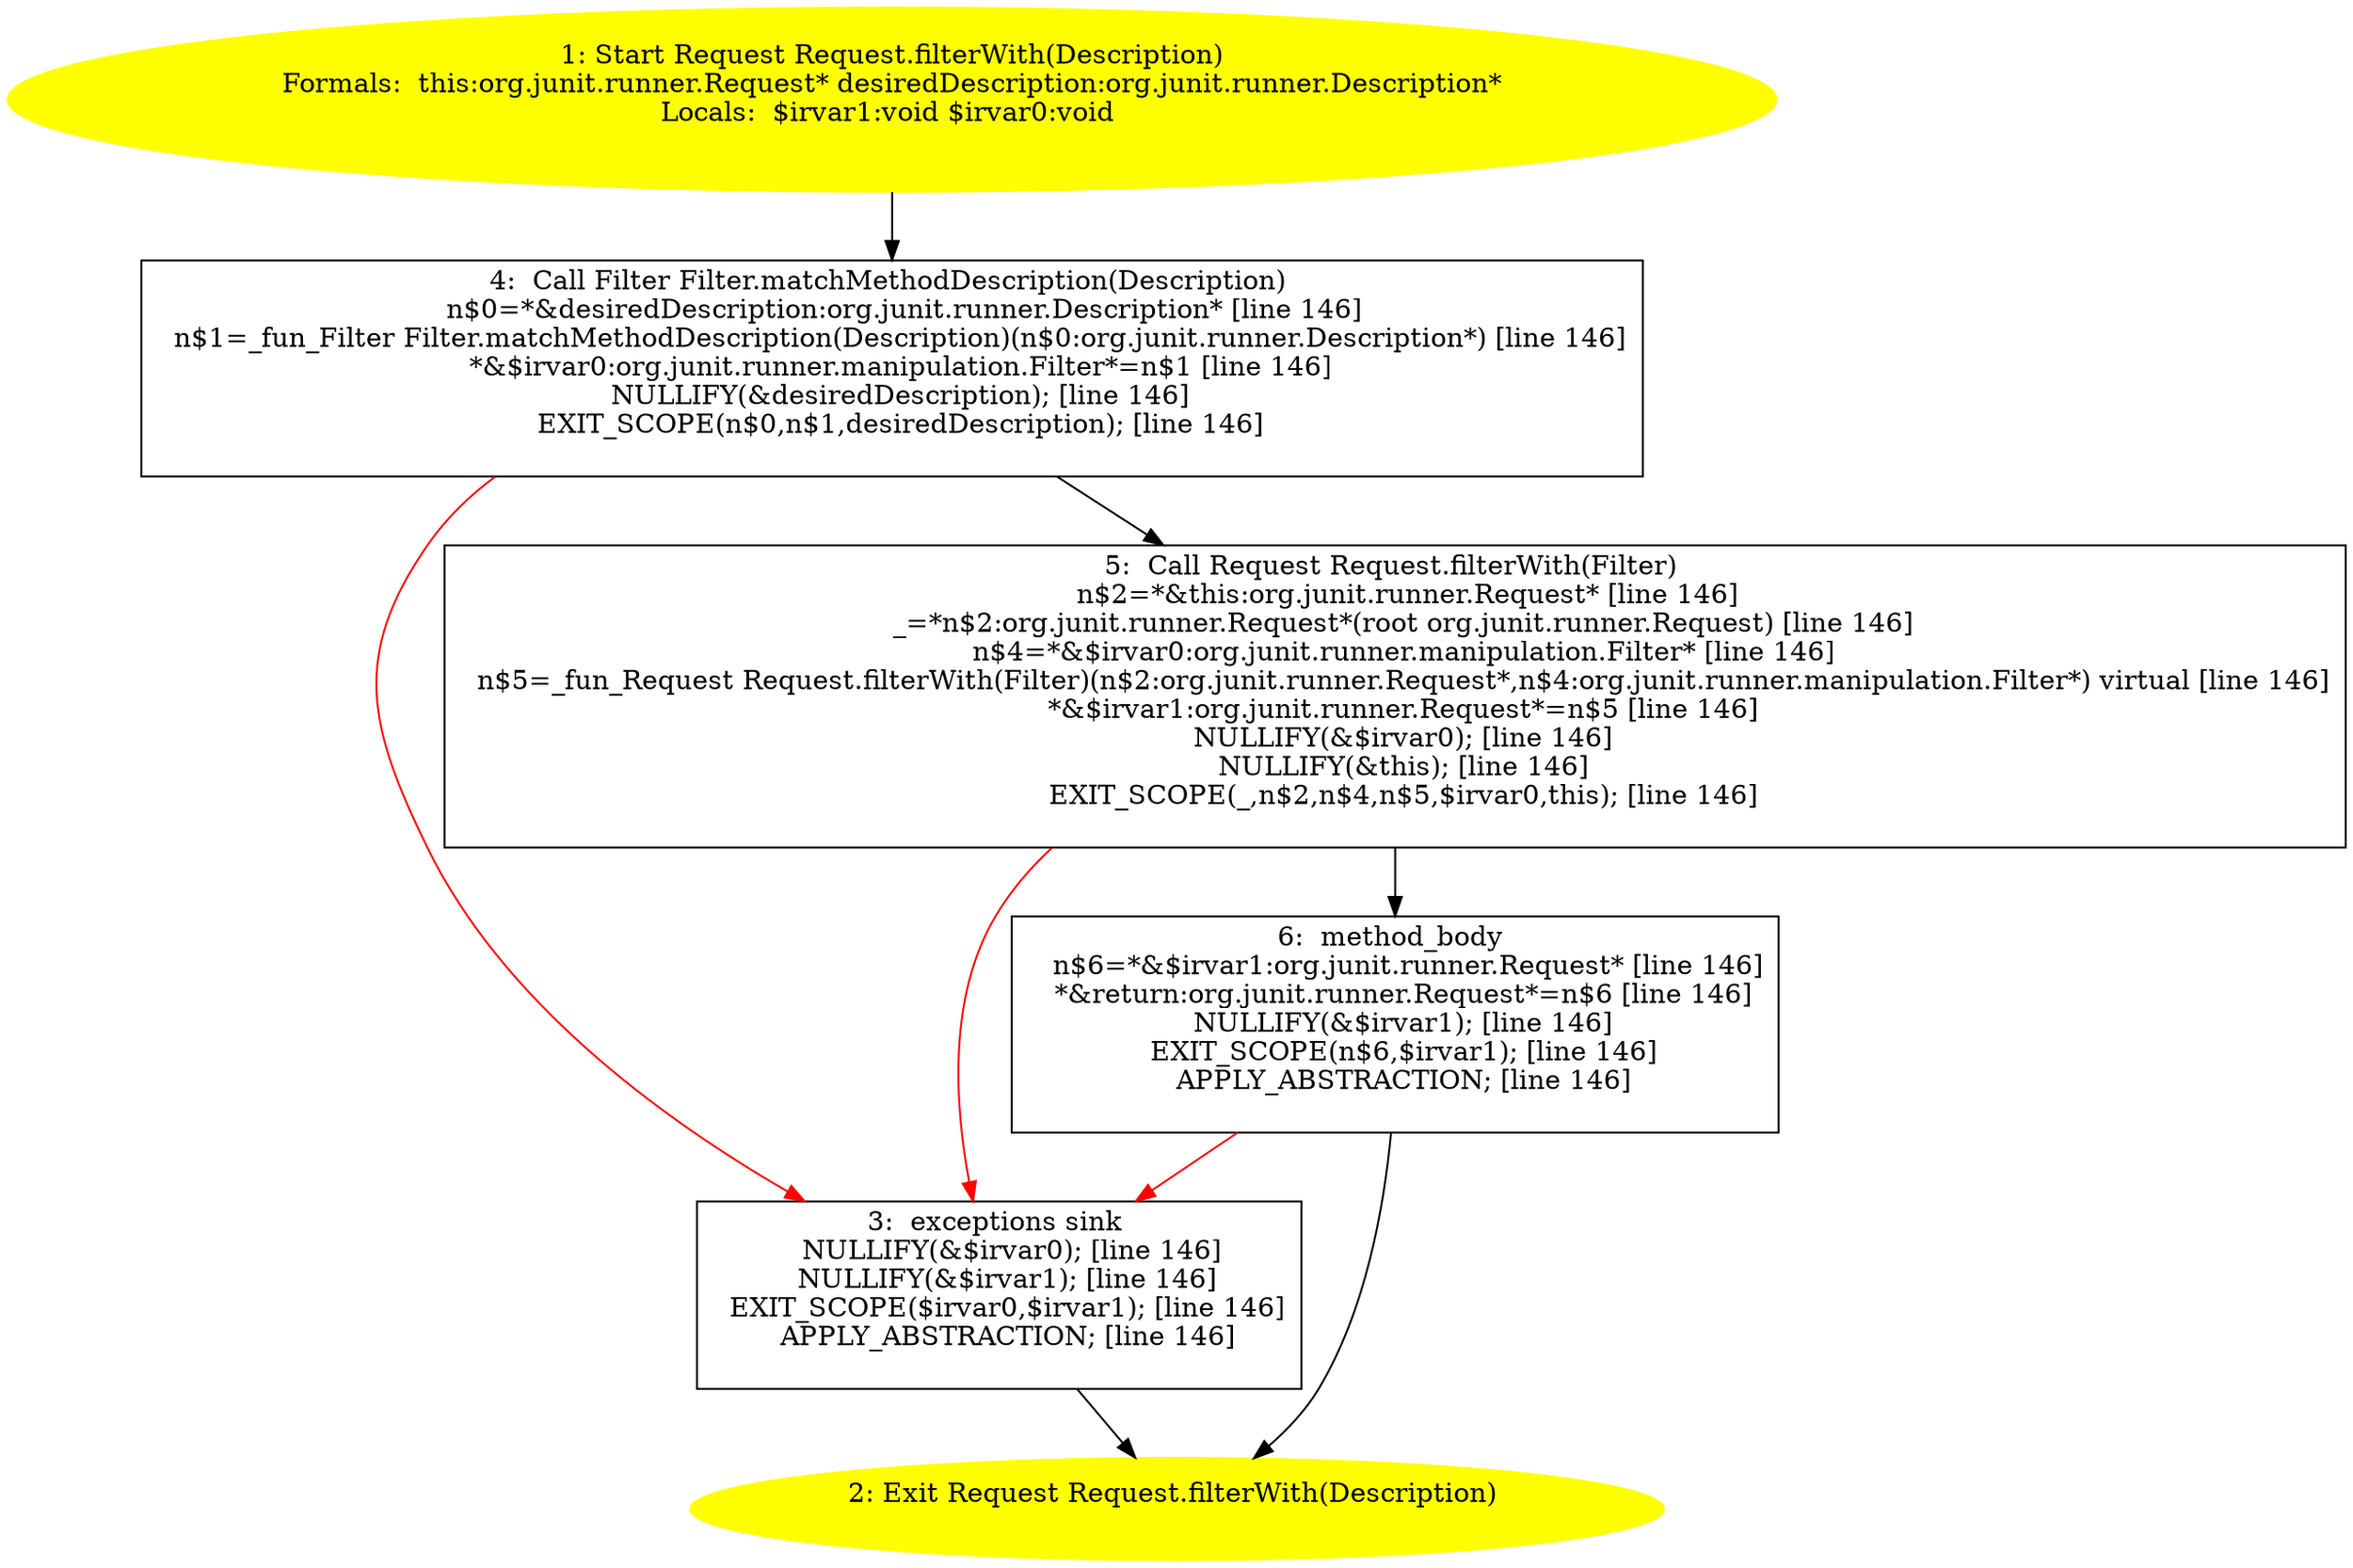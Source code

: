 /* @generated */
digraph cfg {
"org.junit.runner.Request.filterWith(org.junit.runner.Description):org.junit.runner.Request.01eaa740d2020990023ff98232a37ca3_1" [label="1: Start Request Request.filterWith(Description)\nFormals:  this:org.junit.runner.Request* desiredDescription:org.junit.runner.Description*\nLocals:  $irvar1:void $irvar0:void \n  " color=yellow style=filled]
	

	 "org.junit.runner.Request.filterWith(org.junit.runner.Description):org.junit.runner.Request.01eaa740d2020990023ff98232a37ca3_1" -> "org.junit.runner.Request.filterWith(org.junit.runner.Description):org.junit.runner.Request.01eaa740d2020990023ff98232a37ca3_4" ;
"org.junit.runner.Request.filterWith(org.junit.runner.Description):org.junit.runner.Request.01eaa740d2020990023ff98232a37ca3_2" [label="2: Exit Request Request.filterWith(Description) \n  " color=yellow style=filled]
	

"org.junit.runner.Request.filterWith(org.junit.runner.Description):org.junit.runner.Request.01eaa740d2020990023ff98232a37ca3_3" [label="3:  exceptions sink \n   NULLIFY(&$irvar0); [line 146]\n  NULLIFY(&$irvar1); [line 146]\n  EXIT_SCOPE($irvar0,$irvar1); [line 146]\n  APPLY_ABSTRACTION; [line 146]\n " shape="box"]
	

	 "org.junit.runner.Request.filterWith(org.junit.runner.Description):org.junit.runner.Request.01eaa740d2020990023ff98232a37ca3_3" -> "org.junit.runner.Request.filterWith(org.junit.runner.Description):org.junit.runner.Request.01eaa740d2020990023ff98232a37ca3_2" ;
"org.junit.runner.Request.filterWith(org.junit.runner.Description):org.junit.runner.Request.01eaa740d2020990023ff98232a37ca3_4" [label="4:  Call Filter Filter.matchMethodDescription(Description) \n   n$0=*&desiredDescription:org.junit.runner.Description* [line 146]\n  n$1=_fun_Filter Filter.matchMethodDescription(Description)(n$0:org.junit.runner.Description*) [line 146]\n  *&$irvar0:org.junit.runner.manipulation.Filter*=n$1 [line 146]\n  NULLIFY(&desiredDescription); [line 146]\n  EXIT_SCOPE(n$0,n$1,desiredDescription); [line 146]\n " shape="box"]
	

	 "org.junit.runner.Request.filterWith(org.junit.runner.Description):org.junit.runner.Request.01eaa740d2020990023ff98232a37ca3_4" -> "org.junit.runner.Request.filterWith(org.junit.runner.Description):org.junit.runner.Request.01eaa740d2020990023ff98232a37ca3_5" ;
	 "org.junit.runner.Request.filterWith(org.junit.runner.Description):org.junit.runner.Request.01eaa740d2020990023ff98232a37ca3_4" -> "org.junit.runner.Request.filterWith(org.junit.runner.Description):org.junit.runner.Request.01eaa740d2020990023ff98232a37ca3_3" [color="red" ];
"org.junit.runner.Request.filterWith(org.junit.runner.Description):org.junit.runner.Request.01eaa740d2020990023ff98232a37ca3_5" [label="5:  Call Request Request.filterWith(Filter) \n   n$2=*&this:org.junit.runner.Request* [line 146]\n  _=*n$2:org.junit.runner.Request*(root org.junit.runner.Request) [line 146]\n  n$4=*&$irvar0:org.junit.runner.manipulation.Filter* [line 146]\n  n$5=_fun_Request Request.filterWith(Filter)(n$2:org.junit.runner.Request*,n$4:org.junit.runner.manipulation.Filter*) virtual [line 146]\n  *&$irvar1:org.junit.runner.Request*=n$5 [line 146]\n  NULLIFY(&$irvar0); [line 146]\n  NULLIFY(&this); [line 146]\n  EXIT_SCOPE(_,n$2,n$4,n$5,$irvar0,this); [line 146]\n " shape="box"]
	

	 "org.junit.runner.Request.filterWith(org.junit.runner.Description):org.junit.runner.Request.01eaa740d2020990023ff98232a37ca3_5" -> "org.junit.runner.Request.filterWith(org.junit.runner.Description):org.junit.runner.Request.01eaa740d2020990023ff98232a37ca3_6" ;
	 "org.junit.runner.Request.filterWith(org.junit.runner.Description):org.junit.runner.Request.01eaa740d2020990023ff98232a37ca3_5" -> "org.junit.runner.Request.filterWith(org.junit.runner.Description):org.junit.runner.Request.01eaa740d2020990023ff98232a37ca3_3" [color="red" ];
"org.junit.runner.Request.filterWith(org.junit.runner.Description):org.junit.runner.Request.01eaa740d2020990023ff98232a37ca3_6" [label="6:  method_body \n   n$6=*&$irvar1:org.junit.runner.Request* [line 146]\n  *&return:org.junit.runner.Request*=n$6 [line 146]\n  NULLIFY(&$irvar1); [line 146]\n  EXIT_SCOPE(n$6,$irvar1); [line 146]\n  APPLY_ABSTRACTION; [line 146]\n " shape="box"]
	

	 "org.junit.runner.Request.filterWith(org.junit.runner.Description):org.junit.runner.Request.01eaa740d2020990023ff98232a37ca3_6" -> "org.junit.runner.Request.filterWith(org.junit.runner.Description):org.junit.runner.Request.01eaa740d2020990023ff98232a37ca3_2" ;
	 "org.junit.runner.Request.filterWith(org.junit.runner.Description):org.junit.runner.Request.01eaa740d2020990023ff98232a37ca3_6" -> "org.junit.runner.Request.filterWith(org.junit.runner.Description):org.junit.runner.Request.01eaa740d2020990023ff98232a37ca3_3" [color="red" ];
}
